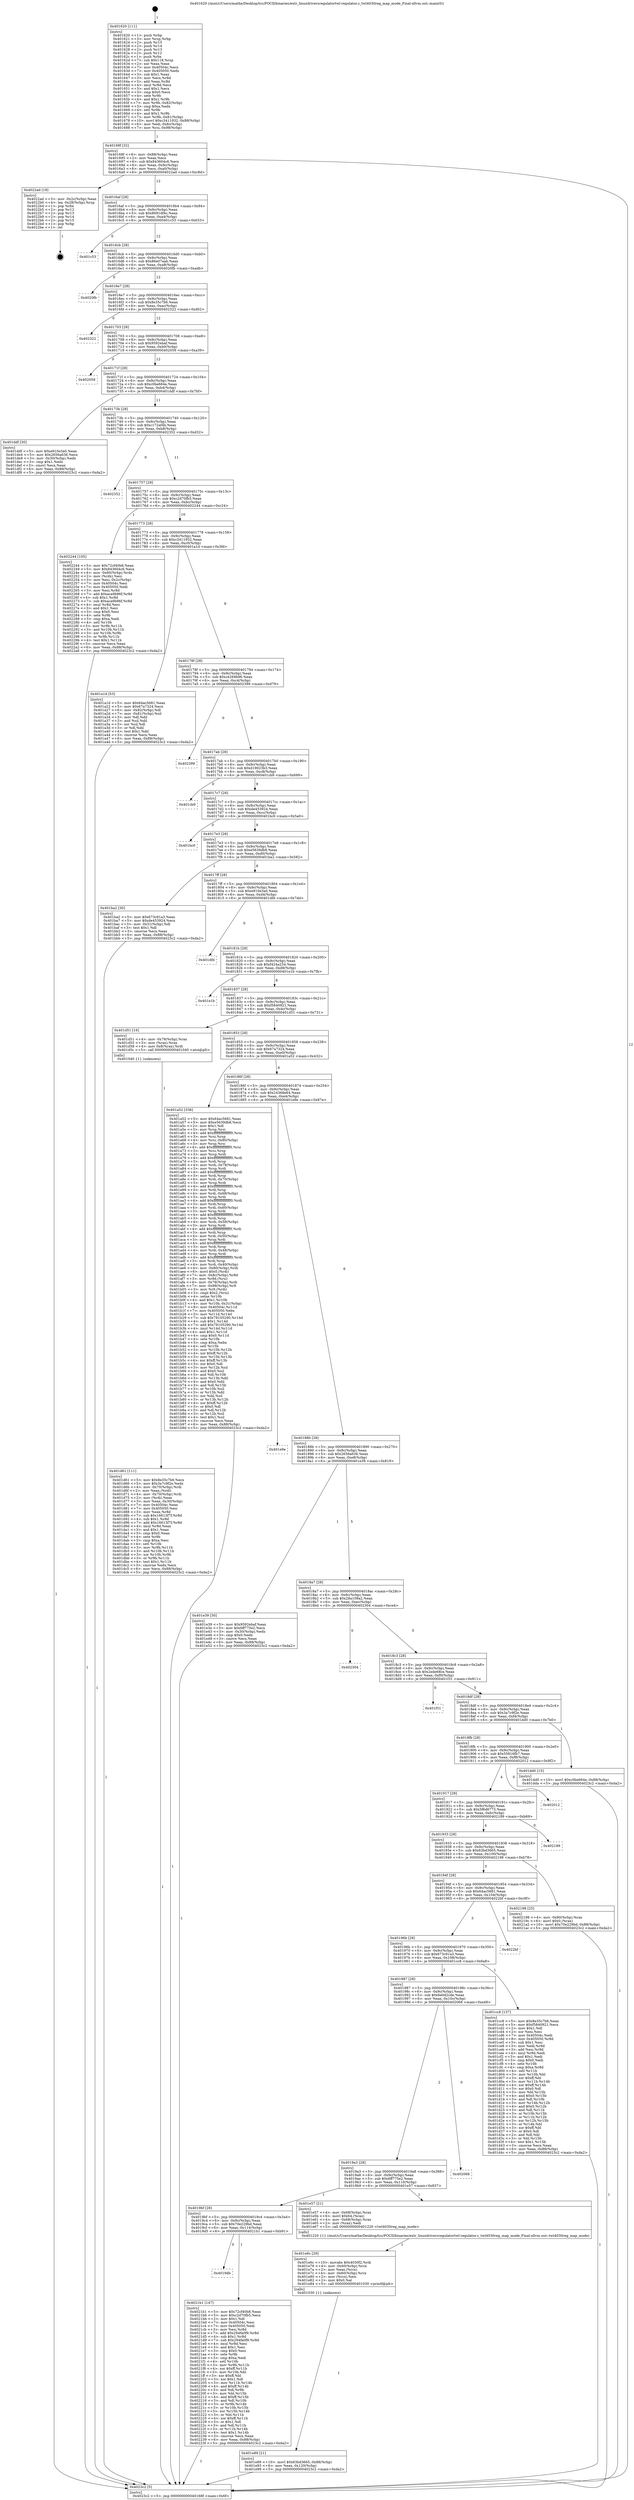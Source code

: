 digraph "0x401620" {
  label = "0x401620 (/mnt/c/Users/mathe/Desktop/tcc/POCII/binaries/extr_linuxdriversregulatortwl-regulator.c_twl4030reg_map_mode_Final-ollvm.out::main(0))"
  labelloc = "t"
  node[shape=record]

  Entry [label="",width=0.3,height=0.3,shape=circle,fillcolor=black,style=filled]
  "0x40168f" [label="{
     0x40168f [32]\l
     | [instrs]\l
     &nbsp;&nbsp;0x40168f \<+6\>: mov -0x88(%rbp),%eax\l
     &nbsp;&nbsp;0x401695 \<+2\>: mov %eax,%ecx\l
     &nbsp;&nbsp;0x401697 \<+6\>: sub $0x843604c6,%ecx\l
     &nbsp;&nbsp;0x40169d \<+6\>: mov %eax,-0x9c(%rbp)\l
     &nbsp;&nbsp;0x4016a3 \<+6\>: mov %ecx,-0xa0(%rbp)\l
     &nbsp;&nbsp;0x4016a9 \<+6\>: je 00000000004022ad \<main+0xc8d\>\l
  }"]
  "0x4022ad" [label="{
     0x4022ad [18]\l
     | [instrs]\l
     &nbsp;&nbsp;0x4022ad \<+3\>: mov -0x2c(%rbp),%eax\l
     &nbsp;&nbsp;0x4022b0 \<+4\>: lea -0x28(%rbp),%rsp\l
     &nbsp;&nbsp;0x4022b4 \<+1\>: pop %rbx\l
     &nbsp;&nbsp;0x4022b5 \<+2\>: pop %r12\l
     &nbsp;&nbsp;0x4022b7 \<+2\>: pop %r13\l
     &nbsp;&nbsp;0x4022b9 \<+2\>: pop %r14\l
     &nbsp;&nbsp;0x4022bb \<+2\>: pop %r15\l
     &nbsp;&nbsp;0x4022bd \<+1\>: pop %rbp\l
     &nbsp;&nbsp;0x4022be \<+1\>: ret\l
  }"]
  "0x4016af" [label="{
     0x4016af [28]\l
     | [instrs]\l
     &nbsp;&nbsp;0x4016af \<+5\>: jmp 00000000004016b4 \<main+0x94\>\l
     &nbsp;&nbsp;0x4016b4 \<+6\>: mov -0x9c(%rbp),%eax\l
     &nbsp;&nbsp;0x4016ba \<+5\>: sub $0x8691df4c,%eax\l
     &nbsp;&nbsp;0x4016bf \<+6\>: mov %eax,-0xa4(%rbp)\l
     &nbsp;&nbsp;0x4016c5 \<+6\>: je 0000000000401c53 \<main+0x633\>\l
  }"]
  Exit [label="",width=0.3,height=0.3,shape=circle,fillcolor=black,style=filled,peripheries=2]
  "0x401c53" [label="{
     0x401c53\l
  }", style=dashed]
  "0x4016cb" [label="{
     0x4016cb [28]\l
     | [instrs]\l
     &nbsp;&nbsp;0x4016cb \<+5\>: jmp 00000000004016d0 \<main+0xb0\>\l
     &nbsp;&nbsp;0x4016d0 \<+6\>: mov -0x9c(%rbp),%eax\l
     &nbsp;&nbsp;0x4016d6 \<+5\>: sub $0x86e07aab,%eax\l
     &nbsp;&nbsp;0x4016db \<+6\>: mov %eax,-0xa8(%rbp)\l
     &nbsp;&nbsp;0x4016e1 \<+6\>: je 00000000004020fb \<main+0xadb\>\l
  }"]
  "0x4019db" [label="{
     0x4019db\l
  }", style=dashed]
  "0x4020fb" [label="{
     0x4020fb\l
  }", style=dashed]
  "0x4016e7" [label="{
     0x4016e7 [28]\l
     | [instrs]\l
     &nbsp;&nbsp;0x4016e7 \<+5\>: jmp 00000000004016ec \<main+0xcc\>\l
     &nbsp;&nbsp;0x4016ec \<+6\>: mov -0x9c(%rbp),%eax\l
     &nbsp;&nbsp;0x4016f2 \<+5\>: sub $0x8e35c7b6,%eax\l
     &nbsp;&nbsp;0x4016f7 \<+6\>: mov %eax,-0xac(%rbp)\l
     &nbsp;&nbsp;0x4016fd \<+6\>: je 0000000000402322 \<main+0xd02\>\l
  }"]
  "0x4021b1" [label="{
     0x4021b1 [147]\l
     | [instrs]\l
     &nbsp;&nbsp;0x4021b1 \<+5\>: mov $0x72cf40b8,%eax\l
     &nbsp;&nbsp;0x4021b6 \<+5\>: mov $0xc2d70fb5,%ecx\l
     &nbsp;&nbsp;0x4021bb \<+2\>: mov $0x1,%dl\l
     &nbsp;&nbsp;0x4021bd \<+7\>: mov 0x40504c,%esi\l
     &nbsp;&nbsp;0x4021c4 \<+7\>: mov 0x405050,%edi\l
     &nbsp;&nbsp;0x4021cb \<+3\>: mov %esi,%r8d\l
     &nbsp;&nbsp;0x4021ce \<+7\>: add $0x294fa0f9,%r8d\l
     &nbsp;&nbsp;0x4021d5 \<+4\>: sub $0x1,%r8d\l
     &nbsp;&nbsp;0x4021d9 \<+7\>: sub $0x294fa0f9,%r8d\l
     &nbsp;&nbsp;0x4021e0 \<+4\>: imul %r8d,%esi\l
     &nbsp;&nbsp;0x4021e4 \<+3\>: and $0x1,%esi\l
     &nbsp;&nbsp;0x4021e7 \<+3\>: cmp $0x0,%esi\l
     &nbsp;&nbsp;0x4021ea \<+4\>: sete %r9b\l
     &nbsp;&nbsp;0x4021ee \<+3\>: cmp $0xa,%edi\l
     &nbsp;&nbsp;0x4021f1 \<+4\>: setl %r10b\l
     &nbsp;&nbsp;0x4021f5 \<+3\>: mov %r9b,%r11b\l
     &nbsp;&nbsp;0x4021f8 \<+4\>: xor $0xff,%r11b\l
     &nbsp;&nbsp;0x4021fc \<+3\>: mov %r10b,%bl\l
     &nbsp;&nbsp;0x4021ff \<+3\>: xor $0xff,%bl\l
     &nbsp;&nbsp;0x402202 \<+3\>: xor $0x1,%dl\l
     &nbsp;&nbsp;0x402205 \<+3\>: mov %r11b,%r14b\l
     &nbsp;&nbsp;0x402208 \<+4\>: and $0xff,%r14b\l
     &nbsp;&nbsp;0x40220c \<+3\>: and %dl,%r9b\l
     &nbsp;&nbsp;0x40220f \<+3\>: mov %bl,%r15b\l
     &nbsp;&nbsp;0x402212 \<+4\>: and $0xff,%r15b\l
     &nbsp;&nbsp;0x402216 \<+3\>: and %dl,%r10b\l
     &nbsp;&nbsp;0x402219 \<+3\>: or %r9b,%r14b\l
     &nbsp;&nbsp;0x40221c \<+3\>: or %r10b,%r15b\l
     &nbsp;&nbsp;0x40221f \<+3\>: xor %r15b,%r14b\l
     &nbsp;&nbsp;0x402222 \<+3\>: or %bl,%r11b\l
     &nbsp;&nbsp;0x402225 \<+4\>: xor $0xff,%r11b\l
     &nbsp;&nbsp;0x402229 \<+3\>: or $0x1,%dl\l
     &nbsp;&nbsp;0x40222c \<+3\>: and %dl,%r11b\l
     &nbsp;&nbsp;0x40222f \<+3\>: or %r11b,%r14b\l
     &nbsp;&nbsp;0x402232 \<+4\>: test $0x1,%r14b\l
     &nbsp;&nbsp;0x402236 \<+3\>: cmovne %ecx,%eax\l
     &nbsp;&nbsp;0x402239 \<+6\>: mov %eax,-0x88(%rbp)\l
     &nbsp;&nbsp;0x40223f \<+5\>: jmp 00000000004023c2 \<main+0xda2\>\l
  }"]
  "0x402322" [label="{
     0x402322\l
  }", style=dashed]
  "0x401703" [label="{
     0x401703 [28]\l
     | [instrs]\l
     &nbsp;&nbsp;0x401703 \<+5\>: jmp 0000000000401708 \<main+0xe8\>\l
     &nbsp;&nbsp;0x401708 \<+6\>: mov -0x9c(%rbp),%eax\l
     &nbsp;&nbsp;0x40170e \<+5\>: sub $0x9592ebaf,%eax\l
     &nbsp;&nbsp;0x401713 \<+6\>: mov %eax,-0xb0(%rbp)\l
     &nbsp;&nbsp;0x401719 \<+6\>: je 0000000000402059 \<main+0xa39\>\l
  }"]
  "0x401e89" [label="{
     0x401e89 [21]\l
     | [instrs]\l
     &nbsp;&nbsp;0x401e89 \<+10\>: movl $0x63bd3665,-0x88(%rbp)\l
     &nbsp;&nbsp;0x401e93 \<+6\>: mov %eax,-0x120(%rbp)\l
     &nbsp;&nbsp;0x401e99 \<+5\>: jmp 00000000004023c2 \<main+0xda2\>\l
  }"]
  "0x402059" [label="{
     0x402059\l
  }", style=dashed]
  "0x40171f" [label="{
     0x40171f [28]\l
     | [instrs]\l
     &nbsp;&nbsp;0x40171f \<+5\>: jmp 0000000000401724 \<main+0x104\>\l
     &nbsp;&nbsp;0x401724 \<+6\>: mov -0x9c(%rbp),%eax\l
     &nbsp;&nbsp;0x40172a \<+5\>: sub $0xc0be664e,%eax\l
     &nbsp;&nbsp;0x40172f \<+6\>: mov %eax,-0xb4(%rbp)\l
     &nbsp;&nbsp;0x401735 \<+6\>: je 0000000000401ddf \<main+0x7bf\>\l
  }"]
  "0x401e6c" [label="{
     0x401e6c [29]\l
     | [instrs]\l
     &nbsp;&nbsp;0x401e6c \<+10\>: movabs $0x4030f2,%rdi\l
     &nbsp;&nbsp;0x401e76 \<+4\>: mov -0x60(%rbp),%rcx\l
     &nbsp;&nbsp;0x401e7a \<+2\>: mov %eax,(%rcx)\l
     &nbsp;&nbsp;0x401e7c \<+4\>: mov -0x60(%rbp),%rcx\l
     &nbsp;&nbsp;0x401e80 \<+2\>: mov (%rcx),%esi\l
     &nbsp;&nbsp;0x401e82 \<+2\>: mov $0x0,%al\l
     &nbsp;&nbsp;0x401e84 \<+5\>: call 0000000000401030 \<printf@plt\>\l
     | [calls]\l
     &nbsp;&nbsp;0x401030 \{1\} (unknown)\l
  }"]
  "0x401ddf" [label="{
     0x401ddf [30]\l
     | [instrs]\l
     &nbsp;&nbsp;0x401ddf \<+5\>: mov $0xe910e3a0,%eax\l
     &nbsp;&nbsp;0x401de4 \<+5\>: mov $0x2656a636,%ecx\l
     &nbsp;&nbsp;0x401de9 \<+3\>: mov -0x30(%rbp),%edx\l
     &nbsp;&nbsp;0x401dec \<+3\>: cmp $0x1,%edx\l
     &nbsp;&nbsp;0x401def \<+3\>: cmovl %ecx,%eax\l
     &nbsp;&nbsp;0x401df2 \<+6\>: mov %eax,-0x88(%rbp)\l
     &nbsp;&nbsp;0x401df8 \<+5\>: jmp 00000000004023c2 \<main+0xda2\>\l
  }"]
  "0x40173b" [label="{
     0x40173b [28]\l
     | [instrs]\l
     &nbsp;&nbsp;0x40173b \<+5\>: jmp 0000000000401740 \<main+0x120\>\l
     &nbsp;&nbsp;0x401740 \<+6\>: mov -0x9c(%rbp),%eax\l
     &nbsp;&nbsp;0x401746 \<+5\>: sub $0xc172af4b,%eax\l
     &nbsp;&nbsp;0x40174b \<+6\>: mov %eax,-0xb8(%rbp)\l
     &nbsp;&nbsp;0x401751 \<+6\>: je 0000000000402352 \<main+0xd32\>\l
  }"]
  "0x4019bf" [label="{
     0x4019bf [28]\l
     | [instrs]\l
     &nbsp;&nbsp;0x4019bf \<+5\>: jmp 00000000004019c4 \<main+0x3a4\>\l
     &nbsp;&nbsp;0x4019c4 \<+6\>: mov -0x9c(%rbp),%eax\l
     &nbsp;&nbsp;0x4019ca \<+5\>: sub $0x70e229bd,%eax\l
     &nbsp;&nbsp;0x4019cf \<+6\>: mov %eax,-0x114(%rbp)\l
     &nbsp;&nbsp;0x4019d5 \<+6\>: je 00000000004021b1 \<main+0xb91\>\l
  }"]
  "0x402352" [label="{
     0x402352\l
  }", style=dashed]
  "0x401757" [label="{
     0x401757 [28]\l
     | [instrs]\l
     &nbsp;&nbsp;0x401757 \<+5\>: jmp 000000000040175c \<main+0x13c\>\l
     &nbsp;&nbsp;0x40175c \<+6\>: mov -0x9c(%rbp),%eax\l
     &nbsp;&nbsp;0x401762 \<+5\>: sub $0xc2d70fb5,%eax\l
     &nbsp;&nbsp;0x401767 \<+6\>: mov %eax,-0xbc(%rbp)\l
     &nbsp;&nbsp;0x40176d \<+6\>: je 0000000000402244 \<main+0xc24\>\l
  }"]
  "0x401e57" [label="{
     0x401e57 [21]\l
     | [instrs]\l
     &nbsp;&nbsp;0x401e57 \<+4\>: mov -0x68(%rbp),%rax\l
     &nbsp;&nbsp;0x401e5b \<+6\>: movl $0x64,(%rax)\l
     &nbsp;&nbsp;0x401e61 \<+4\>: mov -0x68(%rbp),%rax\l
     &nbsp;&nbsp;0x401e65 \<+2\>: mov (%rax),%edi\l
     &nbsp;&nbsp;0x401e67 \<+5\>: call 0000000000401220 \<twl4030reg_map_mode\>\l
     | [calls]\l
     &nbsp;&nbsp;0x401220 \{1\} (/mnt/c/Users/mathe/Desktop/tcc/POCII/binaries/extr_linuxdriversregulatortwl-regulator.c_twl4030reg_map_mode_Final-ollvm.out::twl4030reg_map_mode)\l
  }"]
  "0x402244" [label="{
     0x402244 [105]\l
     | [instrs]\l
     &nbsp;&nbsp;0x402244 \<+5\>: mov $0x72cf40b8,%eax\l
     &nbsp;&nbsp;0x402249 \<+5\>: mov $0x843604c6,%ecx\l
     &nbsp;&nbsp;0x40224e \<+4\>: mov -0x80(%rbp),%rdx\l
     &nbsp;&nbsp;0x402252 \<+2\>: mov (%rdx),%esi\l
     &nbsp;&nbsp;0x402254 \<+3\>: mov %esi,-0x2c(%rbp)\l
     &nbsp;&nbsp;0x402257 \<+7\>: mov 0x40504c,%esi\l
     &nbsp;&nbsp;0x40225e \<+7\>: mov 0x405050,%edi\l
     &nbsp;&nbsp;0x402265 \<+3\>: mov %esi,%r8d\l
     &nbsp;&nbsp;0x402268 \<+7\>: add $0xaca9b86f,%r8d\l
     &nbsp;&nbsp;0x40226f \<+4\>: sub $0x1,%r8d\l
     &nbsp;&nbsp;0x402273 \<+7\>: sub $0xaca9b86f,%r8d\l
     &nbsp;&nbsp;0x40227a \<+4\>: imul %r8d,%esi\l
     &nbsp;&nbsp;0x40227e \<+3\>: and $0x1,%esi\l
     &nbsp;&nbsp;0x402281 \<+3\>: cmp $0x0,%esi\l
     &nbsp;&nbsp;0x402284 \<+4\>: sete %r9b\l
     &nbsp;&nbsp;0x402288 \<+3\>: cmp $0xa,%edi\l
     &nbsp;&nbsp;0x40228b \<+4\>: setl %r10b\l
     &nbsp;&nbsp;0x40228f \<+3\>: mov %r9b,%r11b\l
     &nbsp;&nbsp;0x402292 \<+3\>: and %r10b,%r11b\l
     &nbsp;&nbsp;0x402295 \<+3\>: xor %r10b,%r9b\l
     &nbsp;&nbsp;0x402298 \<+3\>: or %r9b,%r11b\l
     &nbsp;&nbsp;0x40229b \<+4\>: test $0x1,%r11b\l
     &nbsp;&nbsp;0x40229f \<+3\>: cmovne %ecx,%eax\l
     &nbsp;&nbsp;0x4022a2 \<+6\>: mov %eax,-0x88(%rbp)\l
     &nbsp;&nbsp;0x4022a8 \<+5\>: jmp 00000000004023c2 \<main+0xda2\>\l
  }"]
  "0x401773" [label="{
     0x401773 [28]\l
     | [instrs]\l
     &nbsp;&nbsp;0x401773 \<+5\>: jmp 0000000000401778 \<main+0x158\>\l
     &nbsp;&nbsp;0x401778 \<+6\>: mov -0x9c(%rbp),%eax\l
     &nbsp;&nbsp;0x40177e \<+5\>: sub $0xc3411932,%eax\l
     &nbsp;&nbsp;0x401783 \<+6\>: mov %eax,-0xc0(%rbp)\l
     &nbsp;&nbsp;0x401789 \<+6\>: je 0000000000401a1d \<main+0x3fd\>\l
  }"]
  "0x4019a3" [label="{
     0x4019a3 [28]\l
     | [instrs]\l
     &nbsp;&nbsp;0x4019a3 \<+5\>: jmp 00000000004019a8 \<main+0x388\>\l
     &nbsp;&nbsp;0x4019a8 \<+6\>: mov -0x9c(%rbp),%eax\l
     &nbsp;&nbsp;0x4019ae \<+5\>: sub $0x6ff775e2,%eax\l
     &nbsp;&nbsp;0x4019b3 \<+6\>: mov %eax,-0x110(%rbp)\l
     &nbsp;&nbsp;0x4019b9 \<+6\>: je 0000000000401e57 \<main+0x837\>\l
  }"]
  "0x401a1d" [label="{
     0x401a1d [53]\l
     | [instrs]\l
     &nbsp;&nbsp;0x401a1d \<+5\>: mov $0x64ac5681,%eax\l
     &nbsp;&nbsp;0x401a22 \<+5\>: mov $0x67a7324,%ecx\l
     &nbsp;&nbsp;0x401a27 \<+6\>: mov -0x82(%rbp),%dl\l
     &nbsp;&nbsp;0x401a2d \<+7\>: mov -0x81(%rbp),%sil\l
     &nbsp;&nbsp;0x401a34 \<+3\>: mov %dl,%dil\l
     &nbsp;&nbsp;0x401a37 \<+3\>: and %sil,%dil\l
     &nbsp;&nbsp;0x401a3a \<+3\>: xor %sil,%dl\l
     &nbsp;&nbsp;0x401a3d \<+3\>: or %dl,%dil\l
     &nbsp;&nbsp;0x401a40 \<+4\>: test $0x1,%dil\l
     &nbsp;&nbsp;0x401a44 \<+3\>: cmovne %ecx,%eax\l
     &nbsp;&nbsp;0x401a47 \<+6\>: mov %eax,-0x88(%rbp)\l
     &nbsp;&nbsp;0x401a4d \<+5\>: jmp 00000000004023c2 \<main+0xda2\>\l
  }"]
  "0x40178f" [label="{
     0x40178f [28]\l
     | [instrs]\l
     &nbsp;&nbsp;0x40178f \<+5\>: jmp 0000000000401794 \<main+0x174\>\l
     &nbsp;&nbsp;0x401794 \<+6\>: mov -0x9c(%rbp),%eax\l
     &nbsp;&nbsp;0x40179a \<+5\>: sub $0xc4269b96,%eax\l
     &nbsp;&nbsp;0x40179f \<+6\>: mov %eax,-0xc4(%rbp)\l
     &nbsp;&nbsp;0x4017a5 \<+6\>: je 0000000000402399 \<main+0xd79\>\l
  }"]
  "0x4023c2" [label="{
     0x4023c2 [5]\l
     | [instrs]\l
     &nbsp;&nbsp;0x4023c2 \<+5\>: jmp 000000000040168f \<main+0x6f\>\l
  }"]
  "0x401620" [label="{
     0x401620 [111]\l
     | [instrs]\l
     &nbsp;&nbsp;0x401620 \<+1\>: push %rbp\l
     &nbsp;&nbsp;0x401621 \<+3\>: mov %rsp,%rbp\l
     &nbsp;&nbsp;0x401624 \<+2\>: push %r15\l
     &nbsp;&nbsp;0x401626 \<+2\>: push %r14\l
     &nbsp;&nbsp;0x401628 \<+2\>: push %r13\l
     &nbsp;&nbsp;0x40162a \<+2\>: push %r12\l
     &nbsp;&nbsp;0x40162c \<+1\>: push %rbx\l
     &nbsp;&nbsp;0x40162d \<+7\>: sub $0x118,%rsp\l
     &nbsp;&nbsp;0x401634 \<+2\>: xor %eax,%eax\l
     &nbsp;&nbsp;0x401636 \<+7\>: mov 0x40504c,%ecx\l
     &nbsp;&nbsp;0x40163d \<+7\>: mov 0x405050,%edx\l
     &nbsp;&nbsp;0x401644 \<+3\>: sub $0x1,%eax\l
     &nbsp;&nbsp;0x401647 \<+3\>: mov %ecx,%r8d\l
     &nbsp;&nbsp;0x40164a \<+3\>: add %eax,%r8d\l
     &nbsp;&nbsp;0x40164d \<+4\>: imul %r8d,%ecx\l
     &nbsp;&nbsp;0x401651 \<+3\>: and $0x1,%ecx\l
     &nbsp;&nbsp;0x401654 \<+3\>: cmp $0x0,%ecx\l
     &nbsp;&nbsp;0x401657 \<+4\>: sete %r9b\l
     &nbsp;&nbsp;0x40165b \<+4\>: and $0x1,%r9b\l
     &nbsp;&nbsp;0x40165f \<+7\>: mov %r9b,-0x82(%rbp)\l
     &nbsp;&nbsp;0x401666 \<+3\>: cmp $0xa,%edx\l
     &nbsp;&nbsp;0x401669 \<+4\>: setl %r9b\l
     &nbsp;&nbsp;0x40166d \<+4\>: and $0x1,%r9b\l
     &nbsp;&nbsp;0x401671 \<+7\>: mov %r9b,-0x81(%rbp)\l
     &nbsp;&nbsp;0x401678 \<+10\>: movl $0xc3411932,-0x88(%rbp)\l
     &nbsp;&nbsp;0x401682 \<+6\>: mov %edi,-0x8c(%rbp)\l
     &nbsp;&nbsp;0x401688 \<+7\>: mov %rsi,-0x98(%rbp)\l
  }"]
  "0x402068" [label="{
     0x402068\l
  }", style=dashed]
  "0x402399" [label="{
     0x402399\l
  }", style=dashed]
  "0x4017ab" [label="{
     0x4017ab [28]\l
     | [instrs]\l
     &nbsp;&nbsp;0x4017ab \<+5\>: jmp 00000000004017b0 \<main+0x190\>\l
     &nbsp;&nbsp;0x4017b0 \<+6\>: mov -0x9c(%rbp),%eax\l
     &nbsp;&nbsp;0x4017b6 \<+5\>: sub $0xd19023b3,%eax\l
     &nbsp;&nbsp;0x4017bb \<+6\>: mov %eax,-0xc8(%rbp)\l
     &nbsp;&nbsp;0x4017c1 \<+6\>: je 0000000000401cb9 \<main+0x699\>\l
  }"]
  "0x401d61" [label="{
     0x401d61 [111]\l
     | [instrs]\l
     &nbsp;&nbsp;0x401d61 \<+5\>: mov $0x8e35c7b6,%ecx\l
     &nbsp;&nbsp;0x401d66 \<+5\>: mov $0x3a7c9f2e,%edx\l
     &nbsp;&nbsp;0x401d6b \<+4\>: mov -0x70(%rbp),%rdi\l
     &nbsp;&nbsp;0x401d6f \<+2\>: mov %eax,(%rdi)\l
     &nbsp;&nbsp;0x401d71 \<+4\>: mov -0x70(%rbp),%rdi\l
     &nbsp;&nbsp;0x401d75 \<+2\>: mov (%rdi),%eax\l
     &nbsp;&nbsp;0x401d77 \<+3\>: mov %eax,-0x30(%rbp)\l
     &nbsp;&nbsp;0x401d7a \<+7\>: mov 0x40504c,%eax\l
     &nbsp;&nbsp;0x401d81 \<+7\>: mov 0x405050,%esi\l
     &nbsp;&nbsp;0x401d88 \<+3\>: mov %eax,%r8d\l
     &nbsp;&nbsp;0x401d8b \<+7\>: sub $0x16613f7f,%r8d\l
     &nbsp;&nbsp;0x401d92 \<+4\>: sub $0x1,%r8d\l
     &nbsp;&nbsp;0x401d96 \<+7\>: add $0x16613f7f,%r8d\l
     &nbsp;&nbsp;0x401d9d \<+4\>: imul %r8d,%eax\l
     &nbsp;&nbsp;0x401da1 \<+3\>: and $0x1,%eax\l
     &nbsp;&nbsp;0x401da4 \<+3\>: cmp $0x0,%eax\l
     &nbsp;&nbsp;0x401da7 \<+4\>: sete %r9b\l
     &nbsp;&nbsp;0x401dab \<+3\>: cmp $0xa,%esi\l
     &nbsp;&nbsp;0x401dae \<+4\>: setl %r10b\l
     &nbsp;&nbsp;0x401db2 \<+3\>: mov %r9b,%r11b\l
     &nbsp;&nbsp;0x401db5 \<+3\>: and %r10b,%r11b\l
     &nbsp;&nbsp;0x401db8 \<+3\>: xor %r10b,%r9b\l
     &nbsp;&nbsp;0x401dbb \<+3\>: or %r9b,%r11b\l
     &nbsp;&nbsp;0x401dbe \<+4\>: test $0x1,%r11b\l
     &nbsp;&nbsp;0x401dc2 \<+3\>: cmovne %edx,%ecx\l
     &nbsp;&nbsp;0x401dc5 \<+6\>: mov %ecx,-0x88(%rbp)\l
     &nbsp;&nbsp;0x401dcb \<+5\>: jmp 00000000004023c2 \<main+0xda2\>\l
  }"]
  "0x401cb9" [label="{
     0x401cb9\l
  }", style=dashed]
  "0x4017c7" [label="{
     0x4017c7 [28]\l
     | [instrs]\l
     &nbsp;&nbsp;0x4017c7 \<+5\>: jmp 00000000004017cc \<main+0x1ac\>\l
     &nbsp;&nbsp;0x4017cc \<+6\>: mov -0x9c(%rbp),%eax\l
     &nbsp;&nbsp;0x4017d2 \<+5\>: sub $0xde453924,%eax\l
     &nbsp;&nbsp;0x4017d7 \<+6\>: mov %eax,-0xcc(%rbp)\l
     &nbsp;&nbsp;0x4017dd \<+6\>: je 0000000000401bc0 \<main+0x5a0\>\l
  }"]
  "0x401987" [label="{
     0x401987 [28]\l
     | [instrs]\l
     &nbsp;&nbsp;0x401987 \<+5\>: jmp 000000000040198c \<main+0x36c\>\l
     &nbsp;&nbsp;0x40198c \<+6\>: mov -0x9c(%rbp),%eax\l
     &nbsp;&nbsp;0x401992 \<+5\>: sub $0x6e0d2cde,%eax\l
     &nbsp;&nbsp;0x401997 \<+6\>: mov %eax,-0x10c(%rbp)\l
     &nbsp;&nbsp;0x40199d \<+6\>: je 0000000000402068 \<main+0xa48\>\l
  }"]
  "0x401bc0" [label="{
     0x401bc0\l
  }", style=dashed]
  "0x4017e3" [label="{
     0x4017e3 [28]\l
     | [instrs]\l
     &nbsp;&nbsp;0x4017e3 \<+5\>: jmp 00000000004017e8 \<main+0x1c8\>\l
     &nbsp;&nbsp;0x4017e8 \<+6\>: mov -0x9c(%rbp),%eax\l
     &nbsp;&nbsp;0x4017ee \<+5\>: sub $0xe5639db8,%eax\l
     &nbsp;&nbsp;0x4017f3 \<+6\>: mov %eax,-0xd0(%rbp)\l
     &nbsp;&nbsp;0x4017f9 \<+6\>: je 0000000000401ba2 \<main+0x582\>\l
  }"]
  "0x401cc8" [label="{
     0x401cc8 [137]\l
     | [instrs]\l
     &nbsp;&nbsp;0x401cc8 \<+5\>: mov $0x8e35c7b6,%eax\l
     &nbsp;&nbsp;0x401ccd \<+5\>: mov $0xf5840921,%ecx\l
     &nbsp;&nbsp;0x401cd2 \<+2\>: mov $0x1,%dl\l
     &nbsp;&nbsp;0x401cd4 \<+2\>: xor %esi,%esi\l
     &nbsp;&nbsp;0x401cd6 \<+7\>: mov 0x40504c,%edi\l
     &nbsp;&nbsp;0x401cdd \<+8\>: mov 0x405050,%r8d\l
     &nbsp;&nbsp;0x401ce5 \<+3\>: sub $0x1,%esi\l
     &nbsp;&nbsp;0x401ce8 \<+3\>: mov %edi,%r9d\l
     &nbsp;&nbsp;0x401ceb \<+3\>: add %esi,%r9d\l
     &nbsp;&nbsp;0x401cee \<+4\>: imul %r9d,%edi\l
     &nbsp;&nbsp;0x401cf2 \<+3\>: and $0x1,%edi\l
     &nbsp;&nbsp;0x401cf5 \<+3\>: cmp $0x0,%edi\l
     &nbsp;&nbsp;0x401cf8 \<+4\>: sete %r10b\l
     &nbsp;&nbsp;0x401cfc \<+4\>: cmp $0xa,%r8d\l
     &nbsp;&nbsp;0x401d00 \<+4\>: setl %r11b\l
     &nbsp;&nbsp;0x401d04 \<+3\>: mov %r10b,%bl\l
     &nbsp;&nbsp;0x401d07 \<+3\>: xor $0xff,%bl\l
     &nbsp;&nbsp;0x401d0a \<+3\>: mov %r11b,%r14b\l
     &nbsp;&nbsp;0x401d0d \<+4\>: xor $0xff,%r14b\l
     &nbsp;&nbsp;0x401d11 \<+3\>: xor $0x0,%dl\l
     &nbsp;&nbsp;0x401d14 \<+3\>: mov %bl,%r15b\l
     &nbsp;&nbsp;0x401d17 \<+4\>: and $0x0,%r15b\l
     &nbsp;&nbsp;0x401d1b \<+3\>: and %dl,%r10b\l
     &nbsp;&nbsp;0x401d1e \<+3\>: mov %r14b,%r12b\l
     &nbsp;&nbsp;0x401d21 \<+4\>: and $0x0,%r12b\l
     &nbsp;&nbsp;0x401d25 \<+3\>: and %dl,%r11b\l
     &nbsp;&nbsp;0x401d28 \<+3\>: or %r10b,%r15b\l
     &nbsp;&nbsp;0x401d2b \<+3\>: or %r11b,%r12b\l
     &nbsp;&nbsp;0x401d2e \<+3\>: xor %r12b,%r15b\l
     &nbsp;&nbsp;0x401d31 \<+3\>: or %r14b,%bl\l
     &nbsp;&nbsp;0x401d34 \<+3\>: xor $0xff,%bl\l
     &nbsp;&nbsp;0x401d37 \<+3\>: or $0x0,%dl\l
     &nbsp;&nbsp;0x401d3a \<+2\>: and %dl,%bl\l
     &nbsp;&nbsp;0x401d3c \<+3\>: or %bl,%r15b\l
     &nbsp;&nbsp;0x401d3f \<+4\>: test $0x1,%r15b\l
     &nbsp;&nbsp;0x401d43 \<+3\>: cmovne %ecx,%eax\l
     &nbsp;&nbsp;0x401d46 \<+6\>: mov %eax,-0x88(%rbp)\l
     &nbsp;&nbsp;0x401d4c \<+5\>: jmp 00000000004023c2 \<main+0xda2\>\l
  }"]
  "0x401ba2" [label="{
     0x401ba2 [30]\l
     | [instrs]\l
     &nbsp;&nbsp;0x401ba2 \<+5\>: mov $0x673c91a3,%eax\l
     &nbsp;&nbsp;0x401ba7 \<+5\>: mov $0xde453924,%ecx\l
     &nbsp;&nbsp;0x401bac \<+3\>: mov -0x31(%rbp),%dl\l
     &nbsp;&nbsp;0x401baf \<+3\>: test $0x1,%dl\l
     &nbsp;&nbsp;0x401bb2 \<+3\>: cmovne %ecx,%eax\l
     &nbsp;&nbsp;0x401bb5 \<+6\>: mov %eax,-0x88(%rbp)\l
     &nbsp;&nbsp;0x401bbb \<+5\>: jmp 00000000004023c2 \<main+0xda2\>\l
  }"]
  "0x4017ff" [label="{
     0x4017ff [28]\l
     | [instrs]\l
     &nbsp;&nbsp;0x4017ff \<+5\>: jmp 0000000000401804 \<main+0x1e4\>\l
     &nbsp;&nbsp;0x401804 \<+6\>: mov -0x9c(%rbp),%eax\l
     &nbsp;&nbsp;0x40180a \<+5\>: sub $0xe910e3a0,%eax\l
     &nbsp;&nbsp;0x40180f \<+6\>: mov %eax,-0xd4(%rbp)\l
     &nbsp;&nbsp;0x401815 \<+6\>: je 0000000000401dfd \<main+0x7dd\>\l
  }"]
  "0x40196b" [label="{
     0x40196b [28]\l
     | [instrs]\l
     &nbsp;&nbsp;0x40196b \<+5\>: jmp 0000000000401970 \<main+0x350\>\l
     &nbsp;&nbsp;0x401970 \<+6\>: mov -0x9c(%rbp),%eax\l
     &nbsp;&nbsp;0x401976 \<+5\>: sub $0x673c91a3,%eax\l
     &nbsp;&nbsp;0x40197b \<+6\>: mov %eax,-0x108(%rbp)\l
     &nbsp;&nbsp;0x401981 \<+6\>: je 0000000000401cc8 \<main+0x6a8\>\l
  }"]
  "0x401dfd" [label="{
     0x401dfd\l
  }", style=dashed]
  "0x40181b" [label="{
     0x40181b [28]\l
     | [instrs]\l
     &nbsp;&nbsp;0x40181b \<+5\>: jmp 0000000000401820 \<main+0x200\>\l
     &nbsp;&nbsp;0x401820 \<+6\>: mov -0x9c(%rbp),%eax\l
     &nbsp;&nbsp;0x401826 \<+5\>: sub $0xf424a234,%eax\l
     &nbsp;&nbsp;0x40182b \<+6\>: mov %eax,-0xd8(%rbp)\l
     &nbsp;&nbsp;0x401831 \<+6\>: je 0000000000401e1b \<main+0x7fb\>\l
  }"]
  "0x4022bf" [label="{
     0x4022bf\l
  }", style=dashed]
  "0x401e1b" [label="{
     0x401e1b\l
  }", style=dashed]
  "0x401837" [label="{
     0x401837 [28]\l
     | [instrs]\l
     &nbsp;&nbsp;0x401837 \<+5\>: jmp 000000000040183c \<main+0x21c\>\l
     &nbsp;&nbsp;0x40183c \<+6\>: mov -0x9c(%rbp),%eax\l
     &nbsp;&nbsp;0x401842 \<+5\>: sub $0xf5840921,%eax\l
     &nbsp;&nbsp;0x401847 \<+6\>: mov %eax,-0xdc(%rbp)\l
     &nbsp;&nbsp;0x40184d \<+6\>: je 0000000000401d51 \<main+0x731\>\l
  }"]
  "0x40194f" [label="{
     0x40194f [28]\l
     | [instrs]\l
     &nbsp;&nbsp;0x40194f \<+5\>: jmp 0000000000401954 \<main+0x334\>\l
     &nbsp;&nbsp;0x401954 \<+6\>: mov -0x9c(%rbp),%eax\l
     &nbsp;&nbsp;0x40195a \<+5\>: sub $0x64ac5681,%eax\l
     &nbsp;&nbsp;0x40195f \<+6\>: mov %eax,-0x104(%rbp)\l
     &nbsp;&nbsp;0x401965 \<+6\>: je 00000000004022bf \<main+0xc9f\>\l
  }"]
  "0x401d51" [label="{
     0x401d51 [16]\l
     | [instrs]\l
     &nbsp;&nbsp;0x401d51 \<+4\>: mov -0x78(%rbp),%rax\l
     &nbsp;&nbsp;0x401d55 \<+3\>: mov (%rax),%rax\l
     &nbsp;&nbsp;0x401d58 \<+4\>: mov 0x8(%rax),%rdi\l
     &nbsp;&nbsp;0x401d5c \<+5\>: call 0000000000401040 \<atoi@plt\>\l
     | [calls]\l
     &nbsp;&nbsp;0x401040 \{1\} (unknown)\l
  }"]
  "0x401853" [label="{
     0x401853 [28]\l
     | [instrs]\l
     &nbsp;&nbsp;0x401853 \<+5\>: jmp 0000000000401858 \<main+0x238\>\l
     &nbsp;&nbsp;0x401858 \<+6\>: mov -0x9c(%rbp),%eax\l
     &nbsp;&nbsp;0x40185e \<+5\>: sub $0x67a7324,%eax\l
     &nbsp;&nbsp;0x401863 \<+6\>: mov %eax,-0xe0(%rbp)\l
     &nbsp;&nbsp;0x401869 \<+6\>: je 0000000000401a52 \<main+0x432\>\l
  }"]
  "0x402198" [label="{
     0x402198 [25]\l
     | [instrs]\l
     &nbsp;&nbsp;0x402198 \<+4\>: mov -0x80(%rbp),%rax\l
     &nbsp;&nbsp;0x40219c \<+6\>: movl $0x0,(%rax)\l
     &nbsp;&nbsp;0x4021a2 \<+10\>: movl $0x70e229bd,-0x88(%rbp)\l
     &nbsp;&nbsp;0x4021ac \<+5\>: jmp 00000000004023c2 \<main+0xda2\>\l
  }"]
  "0x401a52" [label="{
     0x401a52 [336]\l
     | [instrs]\l
     &nbsp;&nbsp;0x401a52 \<+5\>: mov $0x64ac5681,%eax\l
     &nbsp;&nbsp;0x401a57 \<+5\>: mov $0xe5639db8,%ecx\l
     &nbsp;&nbsp;0x401a5c \<+2\>: mov $0x1,%dl\l
     &nbsp;&nbsp;0x401a5e \<+3\>: mov %rsp,%rsi\l
     &nbsp;&nbsp;0x401a61 \<+4\>: add $0xfffffffffffffff0,%rsi\l
     &nbsp;&nbsp;0x401a65 \<+3\>: mov %rsi,%rsp\l
     &nbsp;&nbsp;0x401a68 \<+4\>: mov %rsi,-0x80(%rbp)\l
     &nbsp;&nbsp;0x401a6c \<+3\>: mov %rsp,%rsi\l
     &nbsp;&nbsp;0x401a6f \<+4\>: add $0xfffffffffffffff0,%rsi\l
     &nbsp;&nbsp;0x401a73 \<+3\>: mov %rsi,%rsp\l
     &nbsp;&nbsp;0x401a76 \<+3\>: mov %rsp,%rdi\l
     &nbsp;&nbsp;0x401a79 \<+4\>: add $0xfffffffffffffff0,%rdi\l
     &nbsp;&nbsp;0x401a7d \<+3\>: mov %rdi,%rsp\l
     &nbsp;&nbsp;0x401a80 \<+4\>: mov %rdi,-0x78(%rbp)\l
     &nbsp;&nbsp;0x401a84 \<+3\>: mov %rsp,%rdi\l
     &nbsp;&nbsp;0x401a87 \<+4\>: add $0xfffffffffffffff0,%rdi\l
     &nbsp;&nbsp;0x401a8b \<+3\>: mov %rdi,%rsp\l
     &nbsp;&nbsp;0x401a8e \<+4\>: mov %rdi,-0x70(%rbp)\l
     &nbsp;&nbsp;0x401a92 \<+3\>: mov %rsp,%rdi\l
     &nbsp;&nbsp;0x401a95 \<+4\>: add $0xfffffffffffffff0,%rdi\l
     &nbsp;&nbsp;0x401a99 \<+3\>: mov %rdi,%rsp\l
     &nbsp;&nbsp;0x401a9c \<+4\>: mov %rdi,-0x68(%rbp)\l
     &nbsp;&nbsp;0x401aa0 \<+3\>: mov %rsp,%rdi\l
     &nbsp;&nbsp;0x401aa3 \<+4\>: add $0xfffffffffffffff0,%rdi\l
     &nbsp;&nbsp;0x401aa7 \<+3\>: mov %rdi,%rsp\l
     &nbsp;&nbsp;0x401aaa \<+4\>: mov %rdi,-0x60(%rbp)\l
     &nbsp;&nbsp;0x401aae \<+3\>: mov %rsp,%rdi\l
     &nbsp;&nbsp;0x401ab1 \<+4\>: add $0xfffffffffffffff0,%rdi\l
     &nbsp;&nbsp;0x401ab5 \<+3\>: mov %rdi,%rsp\l
     &nbsp;&nbsp;0x401ab8 \<+4\>: mov %rdi,-0x58(%rbp)\l
     &nbsp;&nbsp;0x401abc \<+3\>: mov %rsp,%rdi\l
     &nbsp;&nbsp;0x401abf \<+4\>: add $0xfffffffffffffff0,%rdi\l
     &nbsp;&nbsp;0x401ac3 \<+3\>: mov %rdi,%rsp\l
     &nbsp;&nbsp;0x401ac6 \<+4\>: mov %rdi,-0x50(%rbp)\l
     &nbsp;&nbsp;0x401aca \<+3\>: mov %rsp,%rdi\l
     &nbsp;&nbsp;0x401acd \<+4\>: add $0xfffffffffffffff0,%rdi\l
     &nbsp;&nbsp;0x401ad1 \<+3\>: mov %rdi,%rsp\l
     &nbsp;&nbsp;0x401ad4 \<+4\>: mov %rdi,-0x48(%rbp)\l
     &nbsp;&nbsp;0x401ad8 \<+3\>: mov %rsp,%rdi\l
     &nbsp;&nbsp;0x401adb \<+4\>: add $0xfffffffffffffff0,%rdi\l
     &nbsp;&nbsp;0x401adf \<+3\>: mov %rdi,%rsp\l
     &nbsp;&nbsp;0x401ae2 \<+4\>: mov %rdi,-0x40(%rbp)\l
     &nbsp;&nbsp;0x401ae6 \<+4\>: mov -0x80(%rbp),%rdi\l
     &nbsp;&nbsp;0x401aea \<+6\>: movl $0x0,(%rdi)\l
     &nbsp;&nbsp;0x401af0 \<+7\>: mov -0x8c(%rbp),%r8d\l
     &nbsp;&nbsp;0x401af7 \<+3\>: mov %r8d,(%rsi)\l
     &nbsp;&nbsp;0x401afa \<+4\>: mov -0x78(%rbp),%rdi\l
     &nbsp;&nbsp;0x401afe \<+7\>: mov -0x98(%rbp),%r9\l
     &nbsp;&nbsp;0x401b05 \<+3\>: mov %r9,(%rdi)\l
     &nbsp;&nbsp;0x401b08 \<+3\>: cmpl $0x2,(%rsi)\l
     &nbsp;&nbsp;0x401b0b \<+4\>: setne %r10b\l
     &nbsp;&nbsp;0x401b0f \<+4\>: and $0x1,%r10b\l
     &nbsp;&nbsp;0x401b13 \<+4\>: mov %r10b,-0x31(%rbp)\l
     &nbsp;&nbsp;0x401b17 \<+8\>: mov 0x40504c,%r11d\l
     &nbsp;&nbsp;0x401b1f \<+7\>: mov 0x405050,%ebx\l
     &nbsp;&nbsp;0x401b26 \<+3\>: mov %r11d,%r14d\l
     &nbsp;&nbsp;0x401b29 \<+7\>: sub $0x78105290,%r14d\l
     &nbsp;&nbsp;0x401b30 \<+4\>: sub $0x1,%r14d\l
     &nbsp;&nbsp;0x401b34 \<+7\>: add $0x78105290,%r14d\l
     &nbsp;&nbsp;0x401b3b \<+4\>: imul %r14d,%r11d\l
     &nbsp;&nbsp;0x401b3f \<+4\>: and $0x1,%r11d\l
     &nbsp;&nbsp;0x401b43 \<+4\>: cmp $0x0,%r11d\l
     &nbsp;&nbsp;0x401b47 \<+4\>: sete %r10b\l
     &nbsp;&nbsp;0x401b4b \<+3\>: cmp $0xa,%ebx\l
     &nbsp;&nbsp;0x401b4e \<+4\>: setl %r15b\l
     &nbsp;&nbsp;0x401b52 \<+3\>: mov %r10b,%r12b\l
     &nbsp;&nbsp;0x401b55 \<+4\>: xor $0xff,%r12b\l
     &nbsp;&nbsp;0x401b59 \<+3\>: mov %r15b,%r13b\l
     &nbsp;&nbsp;0x401b5c \<+4\>: xor $0xff,%r13b\l
     &nbsp;&nbsp;0x401b60 \<+3\>: xor $0x0,%dl\l
     &nbsp;&nbsp;0x401b63 \<+3\>: mov %r12b,%sil\l
     &nbsp;&nbsp;0x401b66 \<+4\>: and $0x0,%sil\l
     &nbsp;&nbsp;0x401b6a \<+3\>: and %dl,%r10b\l
     &nbsp;&nbsp;0x401b6d \<+3\>: mov %r13b,%dil\l
     &nbsp;&nbsp;0x401b70 \<+4\>: and $0x0,%dil\l
     &nbsp;&nbsp;0x401b74 \<+3\>: and %dl,%r15b\l
     &nbsp;&nbsp;0x401b77 \<+3\>: or %r10b,%sil\l
     &nbsp;&nbsp;0x401b7a \<+3\>: or %r15b,%dil\l
     &nbsp;&nbsp;0x401b7d \<+3\>: xor %dil,%sil\l
     &nbsp;&nbsp;0x401b80 \<+3\>: or %r13b,%r12b\l
     &nbsp;&nbsp;0x401b83 \<+4\>: xor $0xff,%r12b\l
     &nbsp;&nbsp;0x401b87 \<+3\>: or $0x0,%dl\l
     &nbsp;&nbsp;0x401b8a \<+3\>: and %dl,%r12b\l
     &nbsp;&nbsp;0x401b8d \<+3\>: or %r12b,%sil\l
     &nbsp;&nbsp;0x401b90 \<+4\>: test $0x1,%sil\l
     &nbsp;&nbsp;0x401b94 \<+3\>: cmovne %ecx,%eax\l
     &nbsp;&nbsp;0x401b97 \<+6\>: mov %eax,-0x88(%rbp)\l
     &nbsp;&nbsp;0x401b9d \<+5\>: jmp 00000000004023c2 \<main+0xda2\>\l
  }"]
  "0x40186f" [label="{
     0x40186f [28]\l
     | [instrs]\l
     &nbsp;&nbsp;0x40186f \<+5\>: jmp 0000000000401874 \<main+0x254\>\l
     &nbsp;&nbsp;0x401874 \<+6\>: mov -0x9c(%rbp),%eax\l
     &nbsp;&nbsp;0x40187a \<+5\>: sub $0x24368e64,%eax\l
     &nbsp;&nbsp;0x40187f \<+6\>: mov %eax,-0xe4(%rbp)\l
     &nbsp;&nbsp;0x401885 \<+6\>: je 0000000000401e9e \<main+0x87e\>\l
  }"]
  "0x401933" [label="{
     0x401933 [28]\l
     | [instrs]\l
     &nbsp;&nbsp;0x401933 \<+5\>: jmp 0000000000401938 \<main+0x318\>\l
     &nbsp;&nbsp;0x401938 \<+6\>: mov -0x9c(%rbp),%eax\l
     &nbsp;&nbsp;0x40193e \<+5\>: sub $0x63bd3665,%eax\l
     &nbsp;&nbsp;0x401943 \<+6\>: mov %eax,-0x100(%rbp)\l
     &nbsp;&nbsp;0x401949 \<+6\>: je 0000000000402198 \<main+0xb78\>\l
  }"]
  "0x402189" [label="{
     0x402189\l
  }", style=dashed]
  "0x401e9e" [label="{
     0x401e9e\l
  }", style=dashed]
  "0x40188b" [label="{
     0x40188b [28]\l
     | [instrs]\l
     &nbsp;&nbsp;0x40188b \<+5\>: jmp 0000000000401890 \<main+0x270\>\l
     &nbsp;&nbsp;0x401890 \<+6\>: mov -0x9c(%rbp),%eax\l
     &nbsp;&nbsp;0x401896 \<+5\>: sub $0x2656a636,%eax\l
     &nbsp;&nbsp;0x40189b \<+6\>: mov %eax,-0xe8(%rbp)\l
     &nbsp;&nbsp;0x4018a1 \<+6\>: je 0000000000401e39 \<main+0x819\>\l
  }"]
  "0x401917" [label="{
     0x401917 [28]\l
     | [instrs]\l
     &nbsp;&nbsp;0x401917 \<+5\>: jmp 000000000040191c \<main+0x2fc\>\l
     &nbsp;&nbsp;0x40191c \<+6\>: mov -0x9c(%rbp),%eax\l
     &nbsp;&nbsp;0x401922 \<+5\>: sub $0x5f6d6773,%eax\l
     &nbsp;&nbsp;0x401927 \<+6\>: mov %eax,-0xfc(%rbp)\l
     &nbsp;&nbsp;0x40192d \<+6\>: je 0000000000402189 \<main+0xb69\>\l
  }"]
  "0x401e39" [label="{
     0x401e39 [30]\l
     | [instrs]\l
     &nbsp;&nbsp;0x401e39 \<+5\>: mov $0x9592ebaf,%eax\l
     &nbsp;&nbsp;0x401e3e \<+5\>: mov $0x6ff775e2,%ecx\l
     &nbsp;&nbsp;0x401e43 \<+3\>: mov -0x30(%rbp),%edx\l
     &nbsp;&nbsp;0x401e46 \<+3\>: cmp $0x0,%edx\l
     &nbsp;&nbsp;0x401e49 \<+3\>: cmove %ecx,%eax\l
     &nbsp;&nbsp;0x401e4c \<+6\>: mov %eax,-0x88(%rbp)\l
     &nbsp;&nbsp;0x401e52 \<+5\>: jmp 00000000004023c2 \<main+0xda2\>\l
  }"]
  "0x4018a7" [label="{
     0x4018a7 [28]\l
     | [instrs]\l
     &nbsp;&nbsp;0x4018a7 \<+5\>: jmp 00000000004018ac \<main+0x28c\>\l
     &nbsp;&nbsp;0x4018ac \<+6\>: mov -0x9c(%rbp),%eax\l
     &nbsp;&nbsp;0x4018b2 \<+5\>: sub $0x28a109a2,%eax\l
     &nbsp;&nbsp;0x4018b7 \<+6\>: mov %eax,-0xec(%rbp)\l
     &nbsp;&nbsp;0x4018bd \<+6\>: je 0000000000402304 \<main+0xce4\>\l
  }"]
  "0x402012" [label="{
     0x402012\l
  }", style=dashed]
  "0x402304" [label="{
     0x402304\l
  }", style=dashed]
  "0x4018c3" [label="{
     0x4018c3 [28]\l
     | [instrs]\l
     &nbsp;&nbsp;0x4018c3 \<+5\>: jmp 00000000004018c8 \<main+0x2a8\>\l
     &nbsp;&nbsp;0x4018c8 \<+6\>: mov -0x9c(%rbp),%eax\l
     &nbsp;&nbsp;0x4018ce \<+5\>: sub $0x2ede68ce,%eax\l
     &nbsp;&nbsp;0x4018d3 \<+6\>: mov %eax,-0xf0(%rbp)\l
     &nbsp;&nbsp;0x4018d9 \<+6\>: je 0000000000401f31 \<main+0x911\>\l
  }"]
  "0x4018fb" [label="{
     0x4018fb [28]\l
     | [instrs]\l
     &nbsp;&nbsp;0x4018fb \<+5\>: jmp 0000000000401900 \<main+0x2e0\>\l
     &nbsp;&nbsp;0x401900 \<+6\>: mov -0x9c(%rbp),%eax\l
     &nbsp;&nbsp;0x401906 \<+5\>: sub $0x55816fb7,%eax\l
     &nbsp;&nbsp;0x40190b \<+6\>: mov %eax,-0xf8(%rbp)\l
     &nbsp;&nbsp;0x401911 \<+6\>: je 0000000000402012 \<main+0x9f2\>\l
  }"]
  "0x401f31" [label="{
     0x401f31\l
  }", style=dashed]
  "0x4018df" [label="{
     0x4018df [28]\l
     | [instrs]\l
     &nbsp;&nbsp;0x4018df \<+5\>: jmp 00000000004018e4 \<main+0x2c4\>\l
     &nbsp;&nbsp;0x4018e4 \<+6\>: mov -0x9c(%rbp),%eax\l
     &nbsp;&nbsp;0x4018ea \<+5\>: sub $0x3a7c9f2e,%eax\l
     &nbsp;&nbsp;0x4018ef \<+6\>: mov %eax,-0xf4(%rbp)\l
     &nbsp;&nbsp;0x4018f5 \<+6\>: je 0000000000401dd0 \<main+0x7b0\>\l
  }"]
  "0x401dd0" [label="{
     0x401dd0 [15]\l
     | [instrs]\l
     &nbsp;&nbsp;0x401dd0 \<+10\>: movl $0xc0be664e,-0x88(%rbp)\l
     &nbsp;&nbsp;0x401dda \<+5\>: jmp 00000000004023c2 \<main+0xda2\>\l
  }"]
  Entry -> "0x401620" [label=" 1"]
  "0x40168f" -> "0x4022ad" [label=" 1"]
  "0x40168f" -> "0x4016af" [label=" 12"]
  "0x4022ad" -> Exit [label=" 1"]
  "0x4016af" -> "0x401c53" [label=" 0"]
  "0x4016af" -> "0x4016cb" [label=" 12"]
  "0x402244" -> "0x4023c2" [label=" 1"]
  "0x4016cb" -> "0x4020fb" [label=" 0"]
  "0x4016cb" -> "0x4016e7" [label=" 12"]
  "0x4021b1" -> "0x4023c2" [label=" 1"]
  "0x4016e7" -> "0x402322" [label=" 0"]
  "0x4016e7" -> "0x401703" [label=" 12"]
  "0x4019bf" -> "0x4019db" [label=" 0"]
  "0x401703" -> "0x402059" [label=" 0"]
  "0x401703" -> "0x40171f" [label=" 12"]
  "0x4019bf" -> "0x4021b1" [label=" 1"]
  "0x40171f" -> "0x401ddf" [label=" 1"]
  "0x40171f" -> "0x40173b" [label=" 11"]
  "0x402198" -> "0x4023c2" [label=" 1"]
  "0x40173b" -> "0x402352" [label=" 0"]
  "0x40173b" -> "0x401757" [label=" 11"]
  "0x401e89" -> "0x4023c2" [label=" 1"]
  "0x401757" -> "0x402244" [label=" 1"]
  "0x401757" -> "0x401773" [label=" 10"]
  "0x401e6c" -> "0x401e89" [label=" 1"]
  "0x401773" -> "0x401a1d" [label=" 1"]
  "0x401773" -> "0x40178f" [label=" 9"]
  "0x401a1d" -> "0x4023c2" [label=" 1"]
  "0x401620" -> "0x40168f" [label=" 1"]
  "0x4023c2" -> "0x40168f" [label=" 12"]
  "0x4019a3" -> "0x4019bf" [label=" 1"]
  "0x40178f" -> "0x402399" [label=" 0"]
  "0x40178f" -> "0x4017ab" [label=" 9"]
  "0x4019a3" -> "0x401e57" [label=" 1"]
  "0x4017ab" -> "0x401cb9" [label=" 0"]
  "0x4017ab" -> "0x4017c7" [label=" 9"]
  "0x401987" -> "0x4019a3" [label=" 2"]
  "0x4017c7" -> "0x401bc0" [label=" 0"]
  "0x4017c7" -> "0x4017e3" [label=" 9"]
  "0x401987" -> "0x402068" [label=" 0"]
  "0x4017e3" -> "0x401ba2" [label=" 1"]
  "0x4017e3" -> "0x4017ff" [label=" 8"]
  "0x401e57" -> "0x401e6c" [label=" 1"]
  "0x4017ff" -> "0x401dfd" [label=" 0"]
  "0x4017ff" -> "0x40181b" [label=" 8"]
  "0x401ddf" -> "0x4023c2" [label=" 1"]
  "0x40181b" -> "0x401e1b" [label=" 0"]
  "0x40181b" -> "0x401837" [label=" 8"]
  "0x401dd0" -> "0x4023c2" [label=" 1"]
  "0x401837" -> "0x401d51" [label=" 1"]
  "0x401837" -> "0x401853" [label=" 7"]
  "0x401d51" -> "0x401d61" [label=" 1"]
  "0x401853" -> "0x401a52" [label=" 1"]
  "0x401853" -> "0x40186f" [label=" 6"]
  "0x401cc8" -> "0x4023c2" [label=" 1"]
  "0x401a52" -> "0x4023c2" [label=" 1"]
  "0x401ba2" -> "0x4023c2" [label=" 1"]
  "0x40196b" -> "0x401cc8" [label=" 1"]
  "0x40186f" -> "0x401e9e" [label=" 0"]
  "0x40186f" -> "0x40188b" [label=" 6"]
  "0x401e39" -> "0x4023c2" [label=" 1"]
  "0x40188b" -> "0x401e39" [label=" 1"]
  "0x40188b" -> "0x4018a7" [label=" 5"]
  "0x40194f" -> "0x4022bf" [label=" 0"]
  "0x4018a7" -> "0x402304" [label=" 0"]
  "0x4018a7" -> "0x4018c3" [label=" 5"]
  "0x401d61" -> "0x4023c2" [label=" 1"]
  "0x4018c3" -> "0x401f31" [label=" 0"]
  "0x4018c3" -> "0x4018df" [label=" 5"]
  "0x401933" -> "0x402198" [label=" 1"]
  "0x4018df" -> "0x401dd0" [label=" 1"]
  "0x4018df" -> "0x4018fb" [label=" 4"]
  "0x401933" -> "0x40194f" [label=" 3"]
  "0x4018fb" -> "0x402012" [label=" 0"]
  "0x4018fb" -> "0x401917" [label=" 4"]
  "0x40194f" -> "0x40196b" [label=" 3"]
  "0x401917" -> "0x402189" [label=" 0"]
  "0x401917" -> "0x401933" [label=" 4"]
  "0x40196b" -> "0x401987" [label=" 2"]
}

